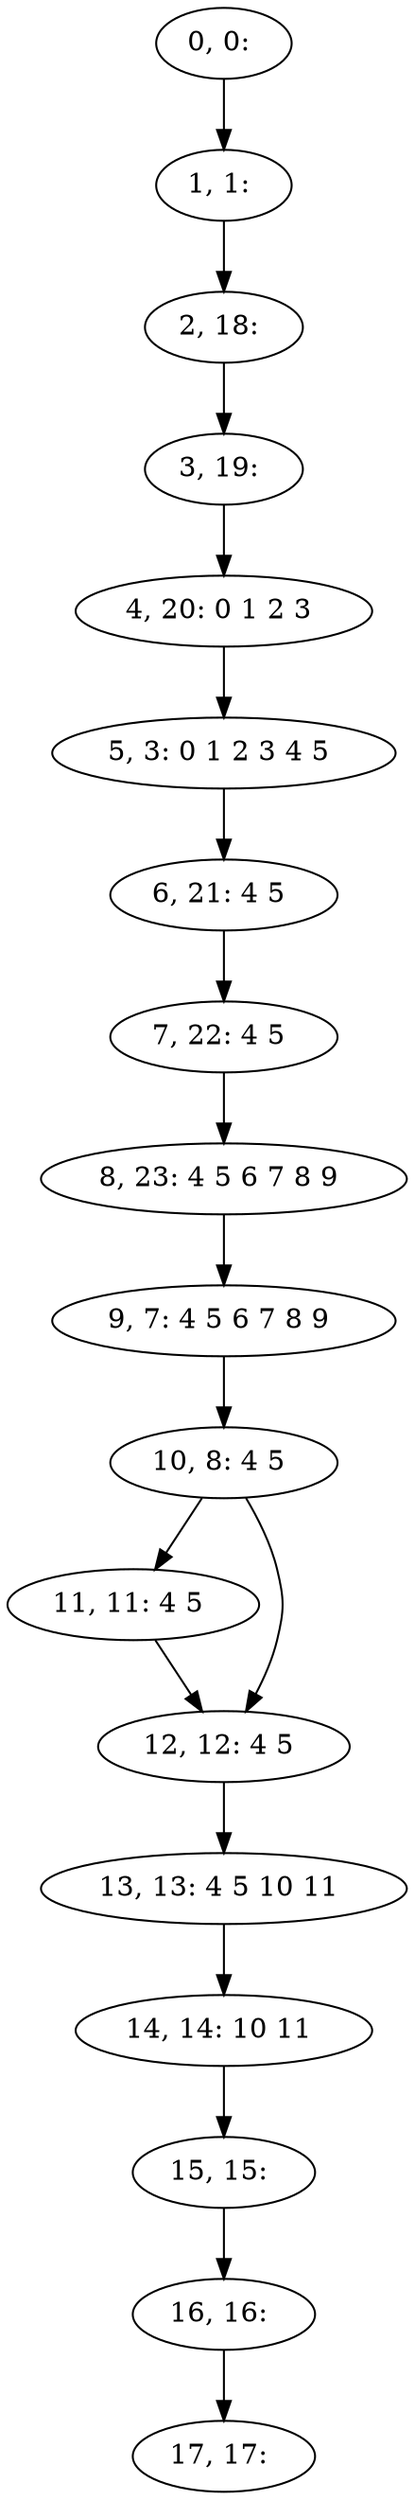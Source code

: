digraph G {
0[label="0, 0: "];
1[label="1, 1: "];
2[label="2, 18: "];
3[label="3, 19: "];
4[label="4, 20: 0 1 2 3 "];
5[label="5, 3: 0 1 2 3 4 5 "];
6[label="6, 21: 4 5 "];
7[label="7, 22: 4 5 "];
8[label="8, 23: 4 5 6 7 8 9 "];
9[label="9, 7: 4 5 6 7 8 9 "];
10[label="10, 8: 4 5 "];
11[label="11, 11: 4 5 "];
12[label="12, 12: 4 5 "];
13[label="13, 13: 4 5 10 11 "];
14[label="14, 14: 10 11 "];
15[label="15, 15: "];
16[label="16, 16: "];
17[label="17, 17: "];
0->1 ;
1->2 ;
2->3 ;
3->4 ;
4->5 ;
5->6 ;
6->7 ;
7->8 ;
8->9 ;
9->10 ;
10->11 ;
10->12 ;
11->12 ;
12->13 ;
13->14 ;
14->15 ;
15->16 ;
16->17 ;
}
